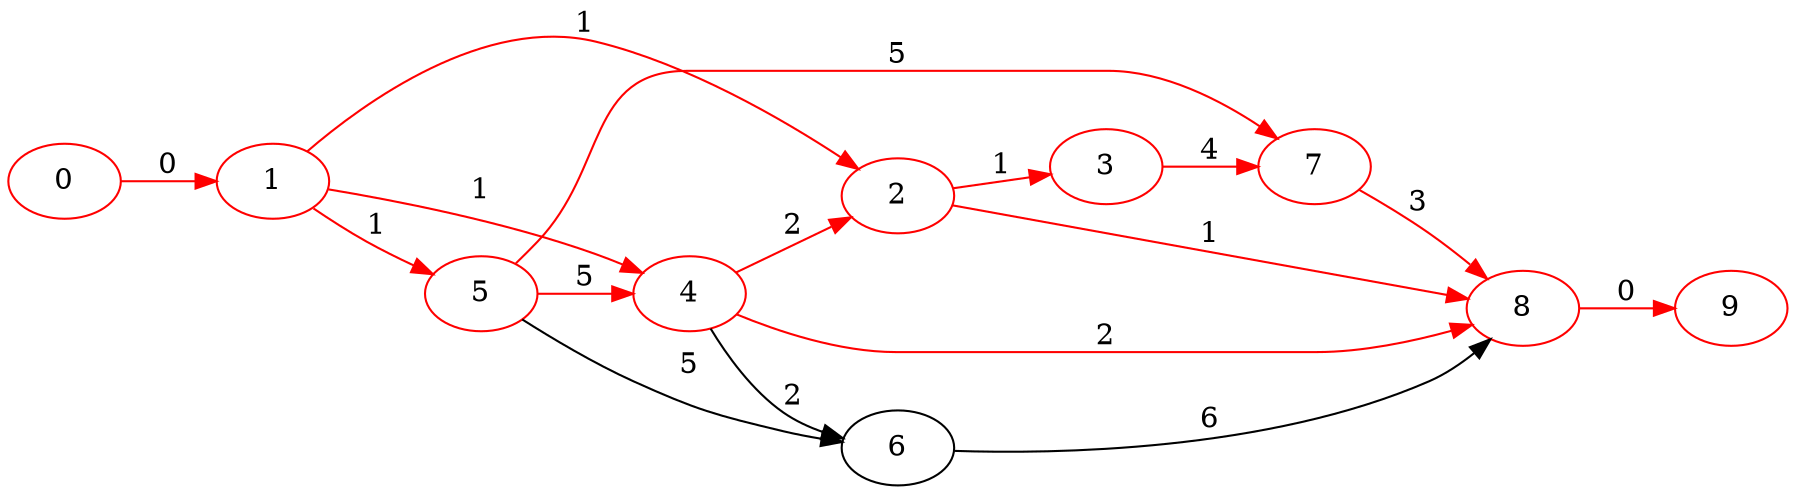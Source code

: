 digraph { rankdir=LR
    "1" [color="red"]
    "2" [color="red"]
    "3" [color="red"]
    "4" [color="red"]
    "5" [color="red"]
    "7" [color="red"]
    "8" [color="red"]
    "0" [color="red"]
    "9" [color="red"]
    "1" -> "2" [label="1" color="red" ] 
    "1" -> "4" [label="1" color="red" ] 
    "1" -> "5" [label="1" color="red" ] 
    "2" -> "3" [label="1" color="red" ] 
    "2" -> "8" [label="1" color="red" ] 
    "3" -> "7" [label="4" color="red" ] 
    "4" -> "2" [label="2" color="red" ] 
    "4" -> "6" [label="2"] 
    "4" -> "8" [label="2" color="red" ] 
    "5" -> "4" [label="5" color="red" ] 
    "5" -> "6" [label="5"] 
    "5" -> "7" [label="5" color="red" ] 
    "6" -> "8" [label="6"] 
    "7" -> "8" [label="3" color="red" ] 
    "8" -> "9" [label="0" color="red" ] 
    "0" -> "1" [label="0" color="red" ] 
}
